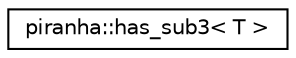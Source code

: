 digraph "Graphical Class Hierarchy"
{
  edge [fontname="Helvetica",fontsize="10",labelfontname="Helvetica",labelfontsize="10"];
  node [fontname="Helvetica",fontsize="10",shape=record];
  rankdir="LR";
  Node0 [label="piranha::has_sub3\< T \>",height=0.2,width=0.4,color="black", fillcolor="white", style="filled",URL="$classpiranha_1_1has__sub3.html",tooltip="Detect piranha::math::sub3(). "];
}
